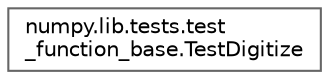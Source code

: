 digraph "Graphical Class Hierarchy"
{
 // LATEX_PDF_SIZE
  bgcolor="transparent";
  edge [fontname=Helvetica,fontsize=10,labelfontname=Helvetica,labelfontsize=10];
  node [fontname=Helvetica,fontsize=10,shape=box,height=0.2,width=0.4];
  rankdir="LR";
  Node0 [id="Node000000",label="numpy.lib.tests.test\l_function_base.TestDigitize",height=0.2,width=0.4,color="grey40", fillcolor="white", style="filled",URL="$d3/d44/classnumpy_1_1lib_1_1tests_1_1test__function__base_1_1TestDigitize.html",tooltip=" "];
}
